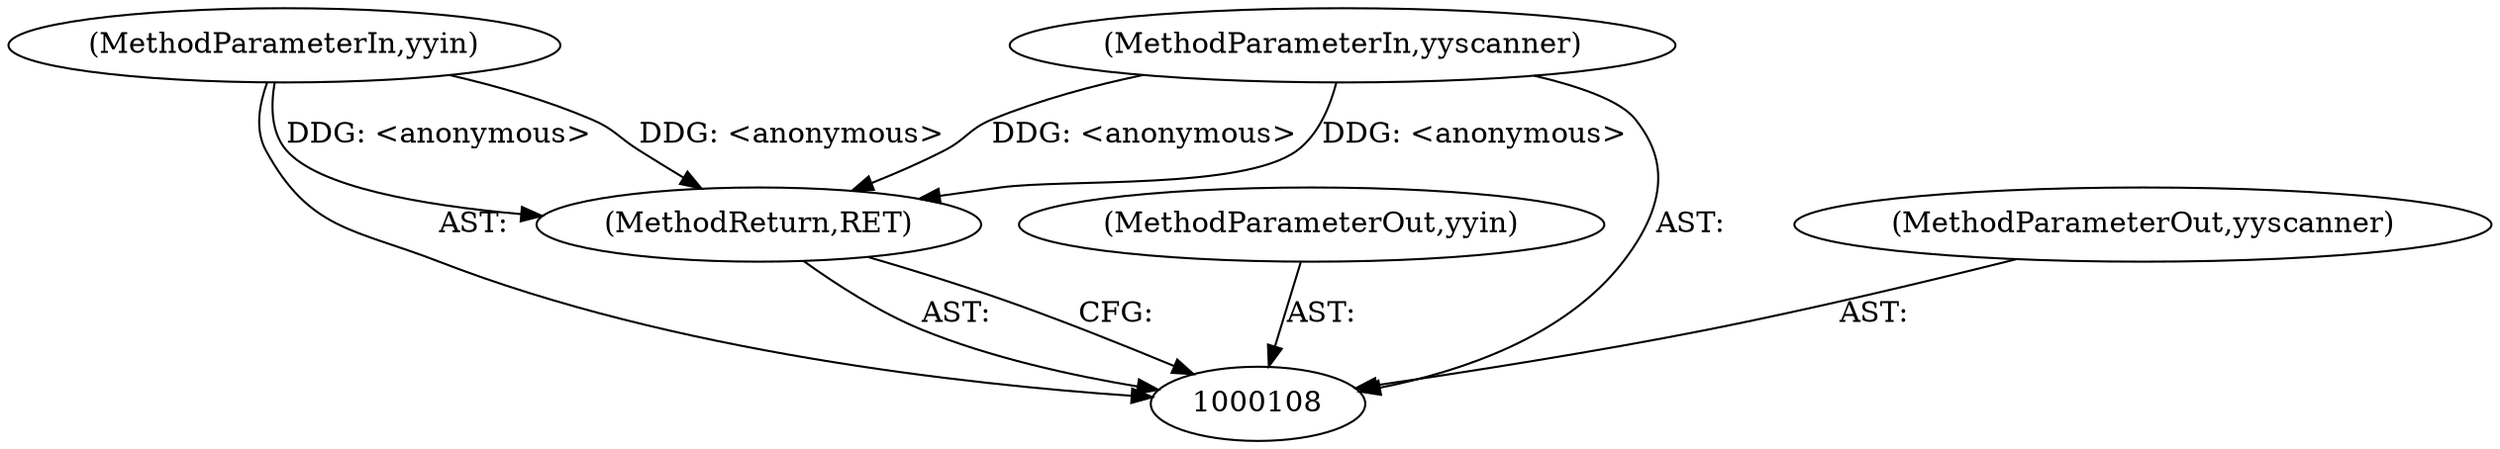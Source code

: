 digraph "0_yara_3119b232c9c453c98d8fa8b6ae4e37ba18117cd4_4" {
"1000109" [label="(MethodParameterIn,yyin)"];
"1000126" [label="(MethodParameterOut,yyin)"];
"1000110" [label="(MethodParameterIn,yyscanner)"];
"1000127" [label="(MethodParameterOut,yyscanner)"];
"1000112" [label="(MethodReturn,RET)"];
"1000109" -> "1000108"  [label="AST: "];
"1000109" -> "1000112"  [label="DDG: <anonymous>"];
"1000126" -> "1000108"  [label="AST: "];
"1000110" -> "1000108"  [label="AST: "];
"1000110" -> "1000112"  [label="DDG: <anonymous>"];
"1000127" -> "1000108"  [label="AST: "];
"1000112" -> "1000108"  [label="AST: "];
"1000112" -> "1000108"  [label="CFG: "];
"1000110" -> "1000112"  [label="DDG: <anonymous>"];
"1000109" -> "1000112"  [label="DDG: <anonymous>"];
}

